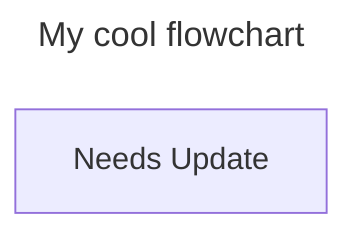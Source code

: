 ---
title: My cool flowchart
id: https://test.mermaidchart.invalid/d/my-test-document-id
---
flowchart TD
    A[Needs Update]